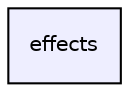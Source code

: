 digraph "effects" {
  compound=true
  node [ fontsize="10", fontname="Helvetica"];
  edge [ labelfontsize="10", labelfontname="Helvetica"];
  dir_63bb297c276a119495816091bcd678e9 [shape=box, label="effects", style="filled", fillcolor="#eeeeff", pencolor="black", URL="dir_63bb297c276a119495816091bcd678e9.html"];
}
